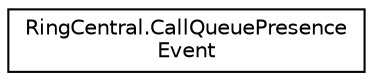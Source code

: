 digraph "Graphical Class Hierarchy"
{
 // LATEX_PDF_SIZE
  edge [fontname="Helvetica",fontsize="10",labelfontname="Helvetica",labelfontsize="10"];
  node [fontname="Helvetica",fontsize="10",shape=record];
  rankdir="LR";
  Node0 [label="RingCentral.CallQueuePresence\lEvent",height=0.2,width=0.4,color="black", fillcolor="white", style="filled",URL="$classRingCentral_1_1CallQueuePresenceEvent.html",tooltip=" "];
}
